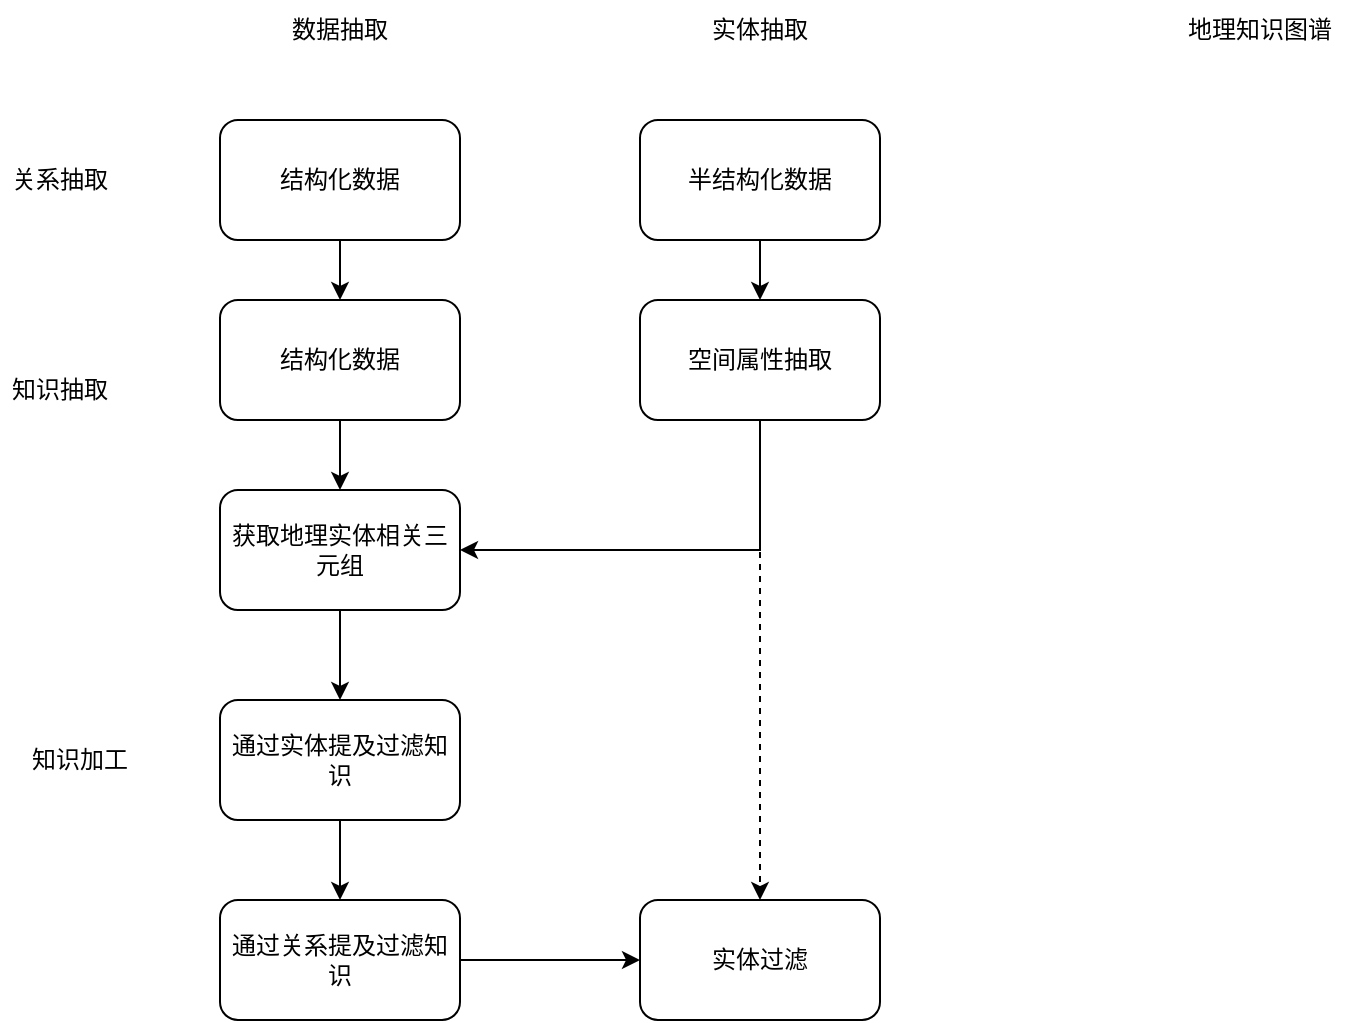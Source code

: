 <mxfile version="20.8.23" type="github"><diagram name="第 1 页" id="peecSaAL3MAONWQxxy4z"><mxGraphModel dx="1455" dy="719" grid="1" gridSize="10" guides="1" tooltips="1" connect="1" arrows="1" fold="1" page="0" pageScale="1" pageWidth="827" pageHeight="1169" math="0" shadow="0"><root><mxCell id="0"/><mxCell id="1" parent="0"/><mxCell id="HKrr7W6Z35hLbdNPTzv4-3" value="" style="edgeStyle=orthogonalEdgeStyle;rounded=0;orthogonalLoop=1;jettySize=auto;html=1;" edge="1" parent="1" source="HKrr7W6Z35hLbdNPTzv4-1" target="HKrr7W6Z35hLbdNPTzv4-2"><mxGeometry relative="1" as="geometry"/></mxCell><mxCell id="HKrr7W6Z35hLbdNPTzv4-1" value="结构化数据" style="rounded=1;whiteSpace=wrap;html=1;" vertex="1" parent="1"><mxGeometry x="50" y="340" width="120" height="60" as="geometry"/></mxCell><mxCell id="HKrr7W6Z35hLbdNPTzv4-27" style="edgeStyle=orthogonalEdgeStyle;rounded=0;orthogonalLoop=1;jettySize=auto;html=1;entryX=0.5;entryY=0;entryDx=0;entryDy=0;" edge="1" parent="1" source="HKrr7W6Z35hLbdNPTzv4-2" target="HKrr7W6Z35hLbdNPTzv4-21"><mxGeometry relative="1" as="geometry"/></mxCell><mxCell id="HKrr7W6Z35hLbdNPTzv4-2" value="结构化数据" style="rounded=1;whiteSpace=wrap;html=1;" vertex="1" parent="1"><mxGeometry x="50" y="430" width="120" height="60" as="geometry"/></mxCell><mxCell id="HKrr7W6Z35hLbdNPTzv4-6" value="" style="edgeStyle=orthogonalEdgeStyle;rounded=0;orthogonalLoop=1;jettySize=auto;html=1;" edge="1" parent="1" source="HKrr7W6Z35hLbdNPTzv4-4" target="HKrr7W6Z35hLbdNPTzv4-5"><mxGeometry relative="1" as="geometry"/></mxCell><mxCell id="HKrr7W6Z35hLbdNPTzv4-4" value="半结构化数据" style="rounded=1;whiteSpace=wrap;html=1;" vertex="1" parent="1"><mxGeometry x="260" y="340" width="120" height="60" as="geometry"/></mxCell><mxCell id="HKrr7W6Z35hLbdNPTzv4-24" value="" style="edgeStyle=orthogonalEdgeStyle;rounded=0;orthogonalLoop=1;jettySize=auto;html=1;dashed=1;" edge="1" parent="1" source="HKrr7W6Z35hLbdNPTzv4-5" target="HKrr7W6Z35hLbdNPTzv4-23"><mxGeometry relative="1" as="geometry"/></mxCell><mxCell id="HKrr7W6Z35hLbdNPTzv4-30" style="edgeStyle=orthogonalEdgeStyle;rounded=0;orthogonalLoop=1;jettySize=auto;html=1;entryX=1;entryY=0.5;entryDx=0;entryDy=0;exitX=0.5;exitY=1;exitDx=0;exitDy=0;" edge="1" parent="1" source="HKrr7W6Z35hLbdNPTzv4-5" target="HKrr7W6Z35hLbdNPTzv4-21"><mxGeometry relative="1" as="geometry"/></mxCell><mxCell id="HKrr7W6Z35hLbdNPTzv4-5" value="空间属性抽取" style="rounded=1;whiteSpace=wrap;html=1;" vertex="1" parent="1"><mxGeometry x="260" y="430" width="120" height="60" as="geometry"/></mxCell><mxCell id="HKrr7W6Z35hLbdNPTzv4-7" value="数据抽取" style="text;html=1;strokeColor=none;fillColor=none;align=center;verticalAlign=middle;whiteSpace=wrap;rounded=0;" vertex="1" parent="1"><mxGeometry x="80" y="280" width="60" height="30" as="geometry"/></mxCell><mxCell id="HKrr7W6Z35hLbdNPTzv4-8" value="知识抽取" style="text;html=1;strokeColor=none;fillColor=none;align=center;verticalAlign=middle;whiteSpace=wrap;rounded=0;" vertex="1" parent="1"><mxGeometry x="-60" y="460" width="60" height="30" as="geometry"/></mxCell><mxCell id="HKrr7W6Z35hLbdNPTzv4-12" value="实体抽取" style="text;html=1;strokeColor=none;fillColor=none;align=center;verticalAlign=middle;whiteSpace=wrap;rounded=0;" vertex="1" parent="1"><mxGeometry x="290" y="280" width="60" height="30" as="geometry"/></mxCell><mxCell id="HKrr7W6Z35hLbdNPTzv4-13" value="关系抽取" style="text;html=1;strokeColor=none;fillColor=none;align=center;verticalAlign=middle;whiteSpace=wrap;rounded=0;" vertex="1" parent="1"><mxGeometry x="-60" y="355" width="60" height="30" as="geometry"/></mxCell><mxCell id="HKrr7W6Z35hLbdNPTzv4-14" value="知识加工" style="text;html=1;strokeColor=none;fillColor=none;align=center;verticalAlign=middle;whiteSpace=wrap;rounded=0;" vertex="1" parent="1"><mxGeometry x="-60" y="645" width="80" height="30" as="geometry"/></mxCell><mxCell id="HKrr7W6Z35hLbdNPTzv4-19" value="" style="edgeStyle=orthogonalEdgeStyle;rounded=0;orthogonalLoop=1;jettySize=auto;html=1;" edge="1" parent="1" source="HKrr7W6Z35hLbdNPTzv4-15" target="HKrr7W6Z35hLbdNPTzv4-18"><mxGeometry relative="1" as="geometry"/></mxCell><mxCell id="HKrr7W6Z35hLbdNPTzv4-15" value="通过实体提及过滤知识" style="rounded=1;whiteSpace=wrap;html=1;" vertex="1" parent="1"><mxGeometry x="50" y="630" width="120" height="60" as="geometry"/></mxCell><mxCell id="HKrr7W6Z35hLbdNPTzv4-29" style="edgeStyle=orthogonalEdgeStyle;rounded=0;orthogonalLoop=1;jettySize=auto;html=1;entryX=0;entryY=0.5;entryDx=0;entryDy=0;" edge="1" parent="1" source="HKrr7W6Z35hLbdNPTzv4-18" target="HKrr7W6Z35hLbdNPTzv4-23"><mxGeometry relative="1" as="geometry"/></mxCell><mxCell id="HKrr7W6Z35hLbdNPTzv4-18" value="通过关系提及过滤知识" style="rounded=1;whiteSpace=wrap;html=1;" vertex="1" parent="1"><mxGeometry x="50" y="730" width="120" height="60" as="geometry"/></mxCell><mxCell id="HKrr7W6Z35hLbdNPTzv4-22" style="edgeStyle=orthogonalEdgeStyle;rounded=0;orthogonalLoop=1;jettySize=auto;html=1;entryX=0.5;entryY=0;entryDx=0;entryDy=0;" edge="1" parent="1" source="HKrr7W6Z35hLbdNPTzv4-21" target="HKrr7W6Z35hLbdNPTzv4-15"><mxGeometry relative="1" as="geometry"/></mxCell><mxCell id="HKrr7W6Z35hLbdNPTzv4-21" value="获取地理实体相关三元组" style="rounded=1;whiteSpace=wrap;html=1;" vertex="1" parent="1"><mxGeometry x="50" y="525" width="120" height="60" as="geometry"/></mxCell><mxCell id="HKrr7W6Z35hLbdNPTzv4-23" value="实体过滤" style="rounded=1;whiteSpace=wrap;html=1;" vertex="1" parent="1"><mxGeometry x="260" y="730" width="120" height="60" as="geometry"/></mxCell><mxCell id="HKrr7W6Z35hLbdNPTzv4-31" value="地理知识图谱" style="text;html=1;strokeColor=none;fillColor=none;align=center;verticalAlign=middle;whiteSpace=wrap;rounded=0;" vertex="1" parent="1"><mxGeometry x="520" y="280" width="100" height="30" as="geometry"/></mxCell></root></mxGraphModel></diagram></mxfile>